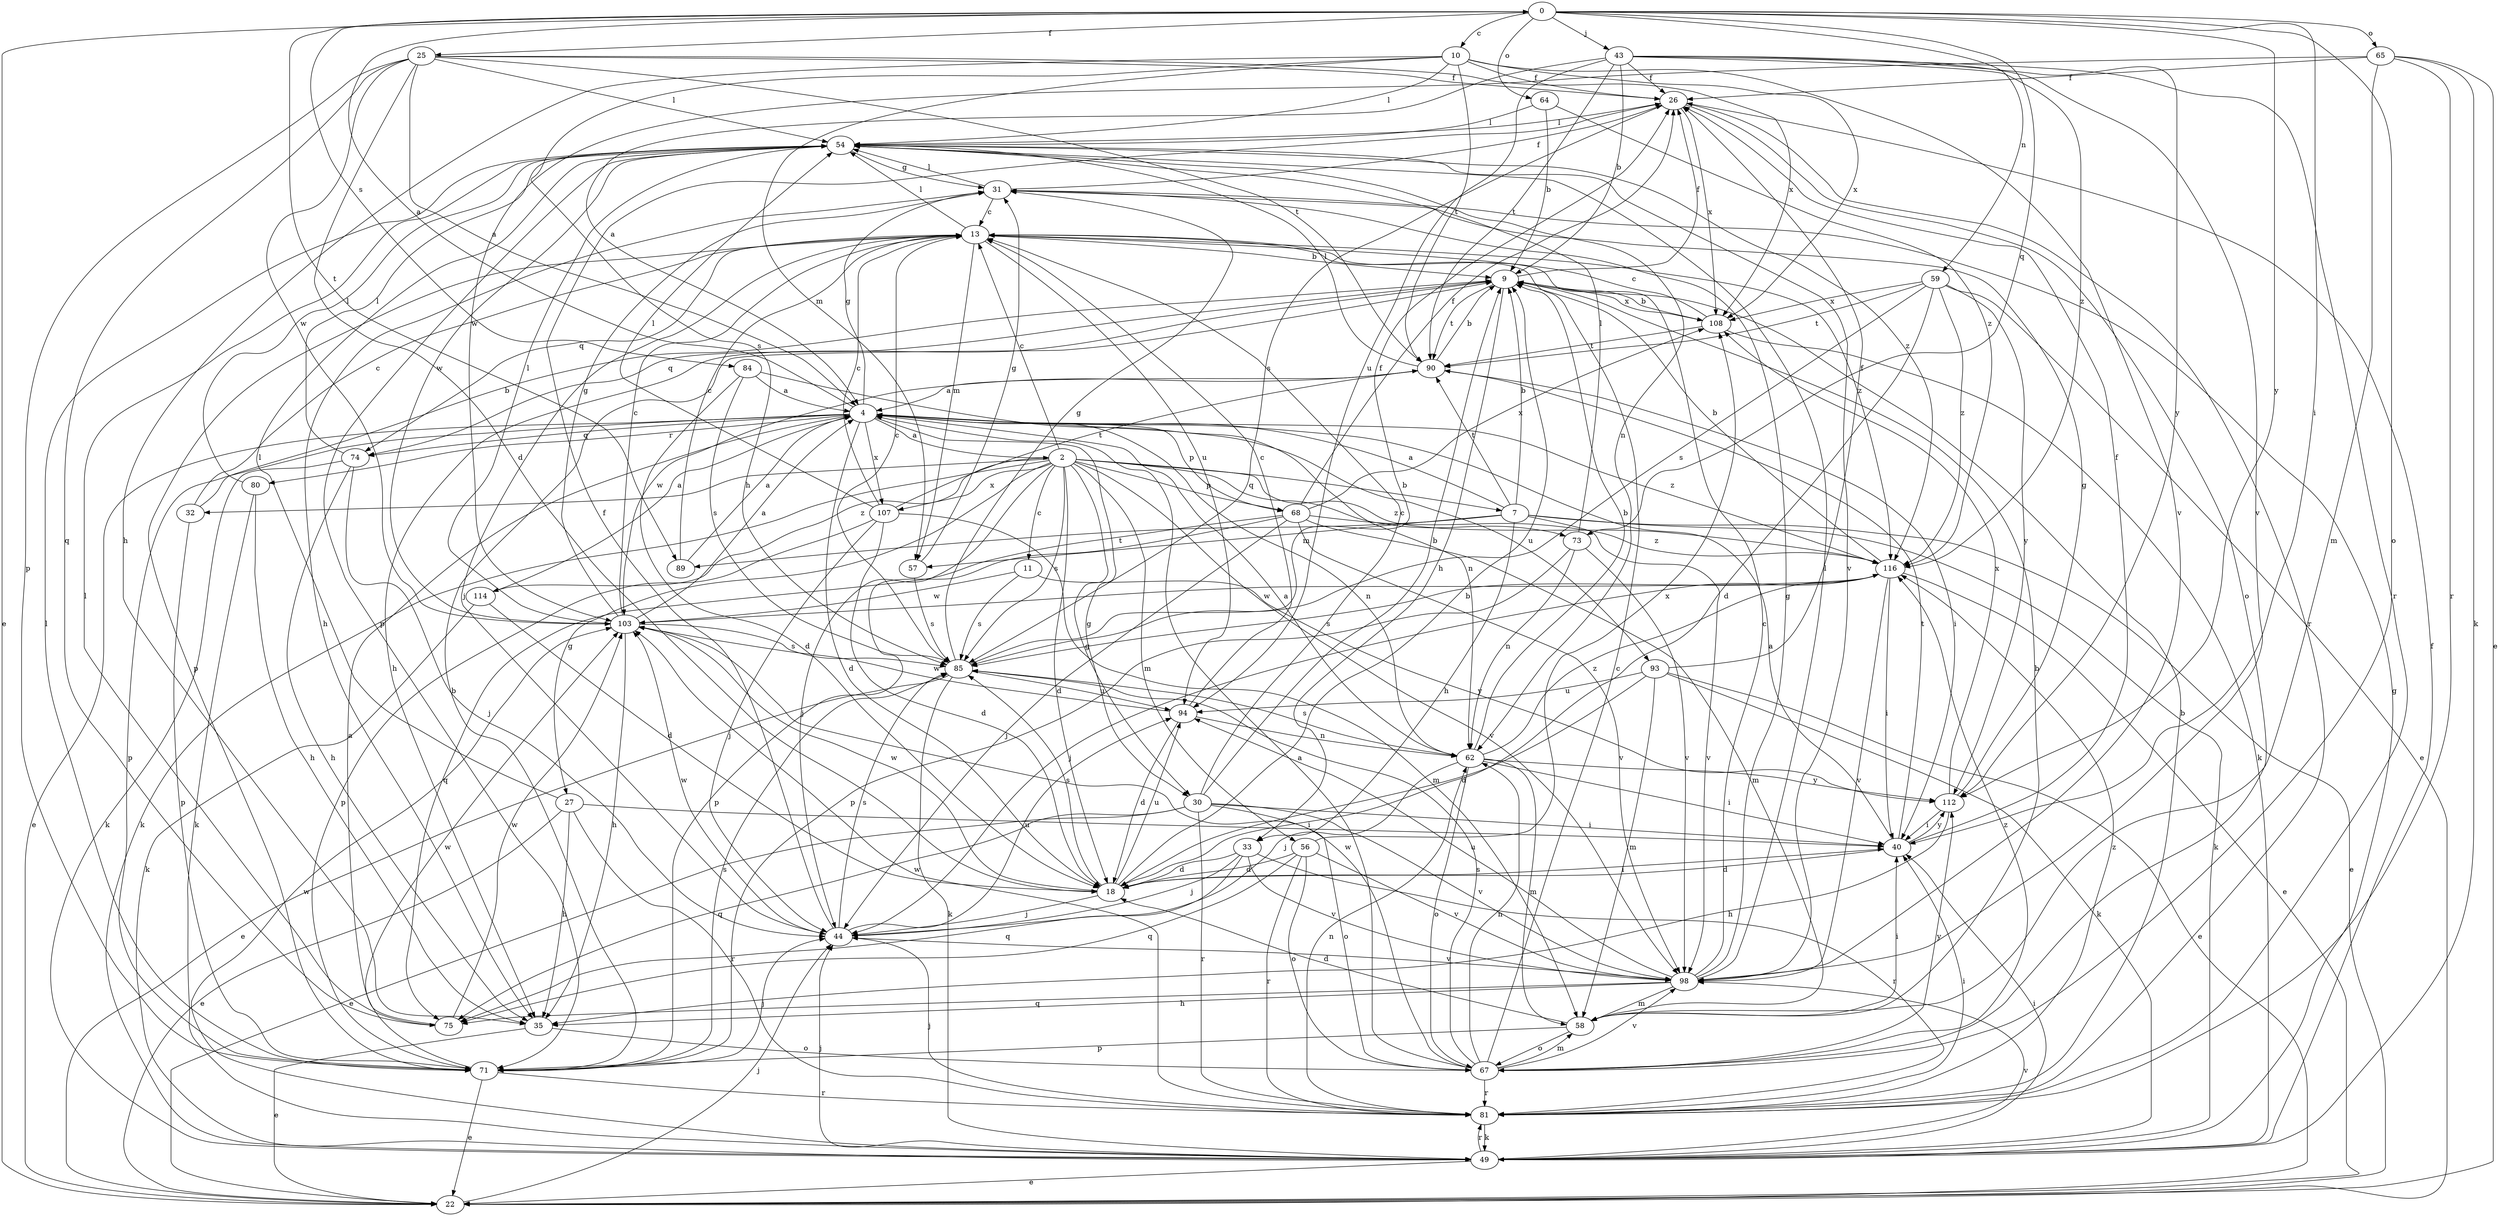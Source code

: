 strict digraph  {
0;
2;
4;
7;
9;
10;
11;
13;
18;
22;
25;
26;
27;
30;
31;
32;
33;
35;
40;
43;
44;
49;
54;
56;
57;
58;
59;
62;
64;
65;
67;
68;
71;
73;
74;
75;
80;
81;
84;
85;
89;
90;
93;
94;
98;
103;
107;
108;
112;
114;
116;
0 -> 10  [label=c];
0 -> 22  [label=e];
0 -> 25  [label=f];
0 -> 40  [label=i];
0 -> 43  [label=j];
0 -> 59  [label=n];
0 -> 64  [label=o];
0 -> 65  [label=o];
0 -> 67  [label=o];
0 -> 73  [label=q];
0 -> 84  [label=s];
0 -> 89  [label=t];
0 -> 112  [label=y];
2 -> 7  [label=b];
2 -> 11  [label=c];
2 -> 13  [label=c];
2 -> 18  [label=d];
2 -> 27  [label=g];
2 -> 30  [label=g];
2 -> 32  [label=h];
2 -> 44  [label=j];
2 -> 49  [label=k];
2 -> 56  [label=m];
2 -> 68  [label=p];
2 -> 73  [label=q];
2 -> 85  [label=s];
2 -> 98  [label=v];
2 -> 107  [label=x];
2 -> 114  [label=z];
2 -> 116  [label=z];
4 -> 0  [label=a];
4 -> 2  [label=a];
4 -> 18  [label=d];
4 -> 22  [label=e];
4 -> 30  [label=g];
4 -> 31  [label=g];
4 -> 62  [label=n];
4 -> 68  [label=p];
4 -> 71  [label=p];
4 -> 74  [label=q];
4 -> 80  [label=r];
4 -> 93  [label=u];
4 -> 107  [label=x];
4 -> 116  [label=z];
7 -> 4  [label=a];
7 -> 9  [label=b];
7 -> 22  [label=e];
7 -> 33  [label=h];
7 -> 49  [label=k];
7 -> 57  [label=m];
7 -> 89  [label=t];
7 -> 90  [label=t];
7 -> 98  [label=v];
9 -> 26  [label=f];
9 -> 33  [label=h];
9 -> 35  [label=h];
9 -> 74  [label=q];
9 -> 90  [label=t];
9 -> 108  [label=x];
10 -> 26  [label=f];
10 -> 35  [label=h];
10 -> 54  [label=l];
10 -> 57  [label=m];
10 -> 85  [label=s];
10 -> 90  [label=t];
10 -> 98  [label=v];
10 -> 108  [label=x];
11 -> 85  [label=s];
11 -> 103  [label=w];
11 -> 112  [label=y];
13 -> 9  [label=b];
13 -> 44  [label=j];
13 -> 54  [label=l];
13 -> 57  [label=m];
13 -> 71  [label=p];
13 -> 74  [label=q];
13 -> 94  [label=u];
13 -> 116  [label=z];
18 -> 9  [label=b];
18 -> 40  [label=i];
18 -> 44  [label=j];
18 -> 85  [label=s];
18 -> 94  [label=u];
18 -> 103  [label=w];
22 -> 44  [label=j];
25 -> 4  [label=a];
25 -> 18  [label=d];
25 -> 26  [label=f];
25 -> 54  [label=l];
25 -> 71  [label=p];
25 -> 75  [label=q];
25 -> 90  [label=t];
25 -> 103  [label=w];
25 -> 108  [label=x];
26 -> 54  [label=l];
26 -> 67  [label=o];
26 -> 81  [label=r];
26 -> 85  [label=s];
26 -> 108  [label=x];
27 -> 22  [label=e];
27 -> 35  [label=h];
27 -> 40  [label=i];
27 -> 54  [label=l];
27 -> 81  [label=r];
30 -> 9  [label=b];
30 -> 13  [label=c];
30 -> 22  [label=e];
30 -> 40  [label=i];
30 -> 67  [label=o];
30 -> 75  [label=q];
30 -> 81  [label=r];
30 -> 98  [label=v];
31 -> 13  [label=c];
31 -> 26  [label=f];
31 -> 35  [label=h];
31 -> 54  [label=l];
32 -> 9  [label=b];
32 -> 13  [label=c];
32 -> 71  [label=p];
33 -> 18  [label=d];
33 -> 44  [label=j];
33 -> 75  [label=q];
33 -> 81  [label=r];
33 -> 98  [label=v];
35 -> 22  [label=e];
35 -> 67  [label=o];
40 -> 4  [label=a];
40 -> 18  [label=d];
40 -> 26  [label=f];
40 -> 90  [label=t];
40 -> 112  [label=y];
43 -> 4  [label=a];
43 -> 9  [label=b];
43 -> 26  [label=f];
43 -> 81  [label=r];
43 -> 90  [label=t];
43 -> 94  [label=u];
43 -> 98  [label=v];
43 -> 112  [label=y];
43 -> 116  [label=z];
44 -> 26  [label=f];
44 -> 85  [label=s];
44 -> 94  [label=u];
44 -> 98  [label=v];
44 -> 103  [label=w];
49 -> 22  [label=e];
49 -> 26  [label=f];
49 -> 31  [label=g];
49 -> 40  [label=i];
49 -> 44  [label=j];
49 -> 81  [label=r];
49 -> 98  [label=v];
49 -> 103  [label=w];
54 -> 31  [label=g];
54 -> 62  [label=n];
54 -> 71  [label=p];
54 -> 98  [label=v];
54 -> 103  [label=w];
54 -> 116  [label=z];
56 -> 18  [label=d];
56 -> 67  [label=o];
56 -> 75  [label=q];
56 -> 81  [label=r];
56 -> 98  [label=v];
56 -> 108  [label=x];
57 -> 31  [label=g];
57 -> 85  [label=s];
58 -> 9  [label=b];
58 -> 18  [label=d];
58 -> 40  [label=i];
58 -> 67  [label=o];
58 -> 71  [label=p];
59 -> 18  [label=d];
59 -> 22  [label=e];
59 -> 85  [label=s];
59 -> 90  [label=t];
59 -> 108  [label=x];
59 -> 112  [label=y];
59 -> 116  [label=z];
62 -> 4  [label=a];
62 -> 9  [label=b];
62 -> 40  [label=i];
62 -> 44  [label=j];
62 -> 58  [label=m];
62 -> 67  [label=o];
62 -> 85  [label=s];
62 -> 112  [label=y];
62 -> 116  [label=z];
64 -> 9  [label=b];
64 -> 54  [label=l];
64 -> 116  [label=z];
65 -> 22  [label=e];
65 -> 26  [label=f];
65 -> 49  [label=k];
65 -> 58  [label=m];
65 -> 81  [label=r];
65 -> 103  [label=w];
67 -> 4  [label=a];
67 -> 13  [label=c];
67 -> 58  [label=m];
67 -> 62  [label=n];
67 -> 81  [label=r];
67 -> 85  [label=s];
67 -> 98  [label=v];
67 -> 103  [label=w];
67 -> 112  [label=y];
67 -> 116  [label=z];
68 -> 26  [label=f];
68 -> 44  [label=j];
68 -> 58  [label=m];
68 -> 71  [label=p];
68 -> 75  [label=q];
68 -> 98  [label=v];
68 -> 108  [label=x];
68 -> 116  [label=z];
71 -> 9  [label=b];
71 -> 22  [label=e];
71 -> 44  [label=j];
71 -> 54  [label=l];
71 -> 81  [label=r];
71 -> 85  [label=s];
71 -> 103  [label=w];
73 -> 54  [label=l];
73 -> 62  [label=n];
73 -> 71  [label=p];
73 -> 98  [label=v];
74 -> 35  [label=h];
74 -> 44  [label=j];
74 -> 49  [label=k];
74 -> 54  [label=l];
75 -> 4  [label=a];
75 -> 54  [label=l];
75 -> 103  [label=w];
80 -> 35  [label=h];
80 -> 49  [label=k];
80 -> 54  [label=l];
81 -> 9  [label=b];
81 -> 40  [label=i];
81 -> 44  [label=j];
81 -> 49  [label=k];
81 -> 62  [label=n];
81 -> 103  [label=w];
81 -> 116  [label=z];
84 -> 4  [label=a];
84 -> 18  [label=d];
84 -> 62  [label=n];
84 -> 85  [label=s];
85 -> 13  [label=c];
85 -> 22  [label=e];
85 -> 26  [label=f];
85 -> 31  [label=g];
85 -> 49  [label=k];
85 -> 94  [label=u];
89 -> 4  [label=a];
89 -> 13  [label=c];
90 -> 4  [label=a];
90 -> 9  [label=b];
90 -> 40  [label=i];
90 -> 54  [label=l];
90 -> 103  [label=w];
93 -> 18  [label=d];
93 -> 22  [label=e];
93 -> 26  [label=f];
93 -> 49  [label=k];
93 -> 58  [label=m];
93 -> 94  [label=u];
94 -> 13  [label=c];
94 -> 18  [label=d];
94 -> 62  [label=n];
94 -> 103  [label=w];
98 -> 13  [label=c];
98 -> 31  [label=g];
98 -> 35  [label=h];
98 -> 54  [label=l];
98 -> 58  [label=m];
98 -> 75  [label=q];
98 -> 94  [label=u];
103 -> 4  [label=a];
103 -> 13  [label=c];
103 -> 31  [label=g];
103 -> 35  [label=h];
103 -> 54  [label=l];
103 -> 85  [label=s];
107 -> 13  [label=c];
107 -> 18  [label=d];
107 -> 44  [label=j];
107 -> 54  [label=l];
107 -> 58  [label=m];
107 -> 71  [label=p];
107 -> 90  [label=t];
108 -> 9  [label=b];
108 -> 13  [label=c];
108 -> 49  [label=k];
108 -> 90  [label=t];
112 -> 31  [label=g];
112 -> 35  [label=h];
112 -> 40  [label=i];
112 -> 108  [label=x];
114 -> 4  [label=a];
114 -> 18  [label=d];
114 -> 49  [label=k];
116 -> 9  [label=b];
116 -> 22  [label=e];
116 -> 40  [label=i];
116 -> 44  [label=j];
116 -> 85  [label=s];
116 -> 98  [label=v];
116 -> 103  [label=w];
}
